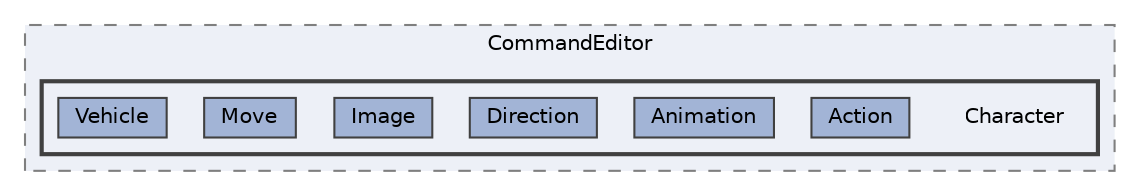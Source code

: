 digraph "C:/Users/むずでょ/Documents/Unity Projects/RMU-1-00-00-Research/Assets/RPGMaker/Codebase/Editor/MapEditor/Component/CommandEditor/Character"
{
 // LATEX_PDF_SIZE
  bgcolor="transparent";
  edge [fontname=Helvetica,fontsize=10,labelfontname=Helvetica,labelfontsize=10];
  node [fontname=Helvetica,fontsize=10,shape=box,height=0.2,width=0.4];
  compound=true
  subgraph clusterdir_d259bb0920ea60f6139ba1072d9fe74b {
    graph [ bgcolor="#edf0f7", pencolor="grey50", label="CommandEditor", fontname=Helvetica,fontsize=10 style="filled,dashed", URL="dir_d259bb0920ea60f6139ba1072d9fe74b.html",tooltip=""]
  subgraph clusterdir_43d1741cb4f49c16402aed1f6d3e20b6 {
    graph [ bgcolor="#edf0f7", pencolor="grey25", label="", fontname=Helvetica,fontsize=10 style="filled,bold", URL="dir_43d1741cb4f49c16402aed1f6d3e20b6.html",tooltip=""]
    dir_43d1741cb4f49c16402aed1f6d3e20b6 [shape=plaintext, label="Character"];
  dir_e89d036b762bf963ec37570b36e78710 [label="Action", fillcolor="#a2b4d6", color="grey25", style="filled", URL="dir_e89d036b762bf963ec37570b36e78710.html",tooltip=""];
  dir_18e7e8c1ef28aa7a62fea4c45d920595 [label="Animation", fillcolor="#a2b4d6", color="grey25", style="filled", URL="dir_18e7e8c1ef28aa7a62fea4c45d920595.html",tooltip=""];
  dir_fcaf4d32768ddc3365db5c9bf21bc5c5 [label="Direction", fillcolor="#a2b4d6", color="grey25", style="filled", URL="dir_fcaf4d32768ddc3365db5c9bf21bc5c5.html",tooltip=""];
  dir_7412cd7f10af006126ed275b96186800 [label="Image", fillcolor="#a2b4d6", color="grey25", style="filled", URL="dir_7412cd7f10af006126ed275b96186800.html",tooltip=""];
  dir_0ef9572d555f3d7ec0ee3449b9cb75c0 [label="Move", fillcolor="#a2b4d6", color="grey25", style="filled", URL="dir_0ef9572d555f3d7ec0ee3449b9cb75c0.html",tooltip=""];
  dir_7a83e528b91bdace2a67e7ef1c8f644c [label="Vehicle", fillcolor="#a2b4d6", color="grey25", style="filled", URL="dir_7a83e528b91bdace2a67e7ef1c8f644c.html",tooltip=""];
  }
  }
}
